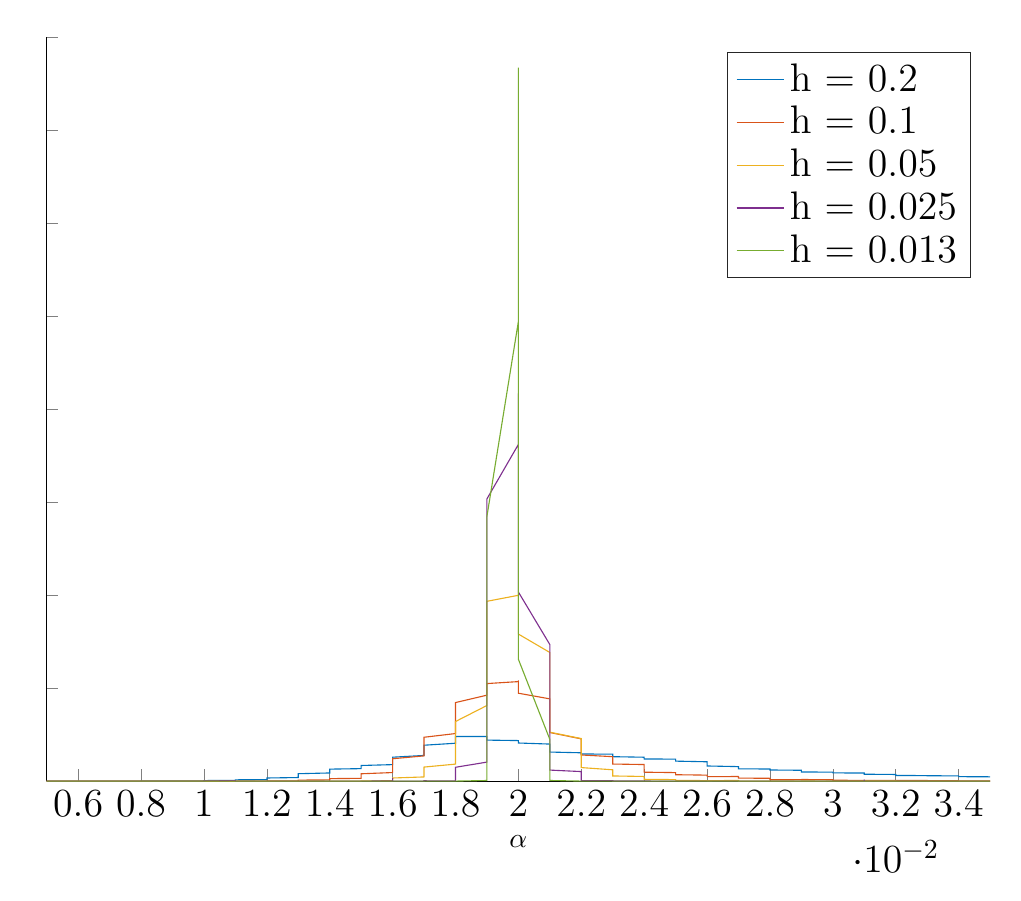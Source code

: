 % This file was created by matlab2tikz.
%
%The latest EFupdates can be retrieved from
%  http://www.mathworks.com/matlabcentral/fileexchange/22022-matlab2tikz-matlab2tikz
%where you can also make suggestions and rate matlab2tikz.
%
\definecolor{mycolor1}{rgb}{0.0,0.447,0.741}%
\definecolor{mycolor2}{rgb}{0.85,0.325,0.098}%
\definecolor{mycolor3}{rgb}{0.929,0.694,0.125}%
\definecolor{mycolor4}{rgb}{0.494,0.184,0.556}%
\definecolor{mycolor5}{rgb}{0.466,0.674,0.188}%
%
\begin{tikzpicture}

\begin{axis}[%
width=4.717in,
height=3.721in,
at={(0.791in,0.502in)},
scale only axis,
xmin=0.005,
xmax=0.035,
xlabel={$\alpha$},
ymin=0,
ymax=1600,
ytick={0,200,400,600,800,1000,1200,1400,1600},
yticklabels={\empty},
axis background/.style={fill=white},
axis x line*=bottom,
axis y line*=left,
legend style={legend cell align=left,align=left,draw=white!15!black},
ticklabel style={font=\Large},legend style={font=\Large},title style={font=\Large}
]
\addplot [color=mycolor1,solid]
  table[row sep=crcr]{%
0.005	2.253e-08\\
0.005	7.56e-08\\
0.005	2.394e-07\\
0.005	7.155e-07\\
0.006	2.018e-06\\
0.006	5.382e-06\\
0.006	1.353e-05\\
0.006	3.209e-05\\
0.006	7.187e-05\\
0.006	0.0\\
0.007	0.0\\
0.007	0.001\\
0.007	0.001\\
0.007	0.002\\
0.007	0.003\\
0.007	0.006\\
0.007	0.009\\
0.008	0.013\\
0.008	0.02\\
0.008	0.029\\
0.008	0.042\\
0.008	0.058\\
0.008	0.079\\
0.008	0.106\\
0.009	0.138\\
0.009	0.177\\
0.009	0.222\\
0.009	0.275\\
0.009	0.336\\
0.009	0.407\\
0.01	0.488\\
0.01	0.579\\
0.01	0.679\\
0.01	0.788\\
0.01	0.903\\
0.01	1.025\\
0.01	1.153\\
0.011	1.292\\
0.011	1.446\\
0.011	1.622\\
0.011	1.831\\
0.011	2.08\\
0.011	2.381\\
0.011	2.742\\
0.012	3.172\\
0.012	3.682\\
0.012	4.278\\
0.012	4.97\\
0.012	5.764\\
0.012	6.664\\
0.013	7.672\\
0.013	8.79\\
0.013	10.015\\
0.013	11.346\\
0.013	12.776\\
0.013	14.293\\
0.013	15.876\\
0.014	17.495\\
0.014	19.105\\
0.014	20.659\\
0.014	22.115\\
0.014	23.443\\
0.014	24.643\\
0.014	25.74\\
0.015	26.792\\
0.015	27.867\\
0.015	29.036\\
0.015	30.354\\
0.015	31.853\\
0.015	33.541\\
0.016	35.412\\
0.016	37.463\\
0.016	39.706\\
0.016	42.171\\
0.016	44.907\\
0.016	47.962\\
0.016	51.372\\
0.017	55.14\\
0.017	59.235\\
0.017	63.587\\
0.017	68.099\\
0.017	72.654\\
0.017	77.127\\
0.018	81.386\\
0.018	85.299\\
0.018	88.74\\
0.018	91.595\\
0.018	93.769\\
0.018	95.198\\
0.018	95.865\\
0.019	95.806\\
0.019	95.113\\
0.019	93.93\\
0.019	92.445\\
0.019	90.864\\
0.019	89.374\\
0.019	88.114\\
0.02	87.132\\
0.02	86.371\\
0.02	85.678\\
0.02	84.84\\
0.02	83.636\\
0.02	81.905\\
0.021	79.594\\
0.021	76.768\\
0.021	73.607\\
0.021	70.355\\
0.021	67.276\\
0.021	64.589\\
0.021	62.438\\
0.022	60.874\\
0.022	59.858\\
0.022	59.281\\
0.022	58.994\\
0.022	58.836\\
0.022	58.66\\
0.022	58.351\\
0.023	57.835\\
0.023	57.085\\
0.023	56.115\\
0.023	54.976\\
0.023	53.742\\
0.023	52.499\\
0.024	51.331\\
0.024	50.306\\
0.024	49.466\\
0.024	48.819\\
0.024	48.336\\
0.024	47.962\\
0.024	47.62\\
0.025	47.233\\
0.025	46.728\\
0.025	46.054\\
0.025	45.188\\
0.025	44.132\\
0.025	42.909\\
0.026	41.553\\
0.026	40.101\\
0.026	38.589\\
0.026	37.046\\
0.026	35.496\\
0.026	33.971\\
0.026	32.501\\
0.027	31.128\\
0.027	29.891\\
0.027	28.825\\
0.027	27.949\\
0.027	27.262\\
0.027	26.738\\
0.027	26.336\\
0.028	26.004\\
0.028	25.688\\
0.028	25.345\\
0.028	24.941\\
0.028	24.458\\
0.028	23.897\\
0.029	23.268\\
0.029	22.595\\
0.029	21.909\\
0.029	21.245\\
0.029	20.631\\
0.029	20.092\\
0.029	19.637\\
0.03	19.265\\
0.03	18.961\\
0.03	18.705\\
0.03	18.469\\
0.03	18.229\\
0.03	17.964\\
0.03	17.656\\
0.031	17.297\\
0.031	16.881\\
0.031	16.412\\
0.031	15.898\\
0.031	15.352\\
0.031	14.793\\
0.032	14.242\\
0.032	13.719\\
0.032	13.243\\
0.032	12.827\\
0.032	12.482\\
0.032	12.209\\
0.032	12.006\\
0.033	11.868\\
0.033	11.784\\
0.033	11.737\\
0.033	11.707\\
0.033	11.669\\
0.033	11.596\\
0.033	11.469\\
0.034	11.273\\
0.034	11.005\\
0.034	10.676\\
0.034	10.306\\
0.034	9.921\\
0.034	9.548\\
0.035	9.21\\
0.035	8.922\\
0.035	8.688\\
0.035	8.505\\
};
\addlegendentry{h = 0.2};

\addplot [color=mycolor2,solid]
  table[row sep=crcr]{%
0.005	4.528e-198\\
0.005	1.375e-189\\
0.005	2.711e-181\\
0.005	3.468e-173\\
0.006	2.88e-165\\
0.006	1.552e-157\\
0.006	5.427e-150\\
0.006	1.232e-142\\
0.006	1.815e-135\\
0.006	1.735e-128\\
0.007	1.077e-121\\
0.007	4.336e-115\\
0.007	1.133e-108\\
0.007	1.922e-102\\
0.007	2.116e-96\\
0.007	1.512e-90\\
0.007	7.013e-85\\
0.008	2.111e-79\\
0.008	4.123e-74\\
0.008	5.227e-69\\
0.008	4.301e-64\\
0.008	2.296e-59\\
0.008	7.959e-55\\
0.008	1.79e-50\\
0.009	2.613e-46\\
0.009	2.476e-42\\
0.009	1.523e-38\\
0.009	6.076e-35\\
0.009	1.574e-31\\
0.009	2.646e-28\\
0.01	2.886e-25\\
0.01	2.044e-22\\
0.01	9.392e-20\\
0.01	2.801e-17\\
0.01	5.422e-15\\
0.01	6.812e-13\\
0.01	5.554e-11\\
0.011	2.939e-09\\
0.011	1.009e-07\\
0.011	2.25e-06\\
0.011	3.261e-05\\
0.011	0.0\\
0.011	0.002\\
0.011	0.008\\
0.012	0.023\\
0.012	0.051\\
0.012	0.093\\
0.012	0.147\\
0.012	0.21\\
0.012	0.29\\
0.013	0.422\\
0.013	0.634\\
0.013	0.931\\
0.013	1.274\\
0.013	1.585\\
0.013	1.844\\
0.013	2.137\\
0.014	2.542\\
0.014	3.013\\
0.014	3.447\\
0.014	3.841\\
0.014	4.279\\
0.014	4.791\\
0.014	5.331\\
0.015	5.903\\
0.015	6.69\\
0.015	8.013\\
0.015	10.105\\
0.015	12.844\\
0.015	15.722\\
0.016	18.374\\
0.016	21.027\\
0.016	24.162\\
0.016	28.241\\
0.016	33.837\\
0.016	40.912\\
0.016	48.085\\
0.017	54.203\\
0.017	60.2\\
0.017	67.637\\
0.017	76.473\\
0.017	85.596\\
0.017	94.25\\
0.018	102.234\\
0.018	110.359\\
0.018	120.312\\
0.018	131.905\\
0.018	143.113\\
0.018	154.556\\
0.018	168.815\\
0.019	184.735\\
0.019	197.41\\
0.019	203.387\\
0.019	203.969\\
0.019	203.76\\
0.019	205.763\\
0.019	209.66\\
0.02	213.927\\
0.02	216.416\\
0.02	214.815\\
0.02	208.742\\
0.02	199.739\\
0.02	188.945\\
0.021	176.789\\
0.021	164.373\\
0.021	153.305\\
0.021	143.532\\
0.021	132.771\\
0.021	119.391\\
0.021	104.411\\
0.022	90.823\\
0.022	81.601\\
0.022	76.746\\
0.022	73.023\\
0.022	67.754\\
0.022	61.467\\
0.022	56.183\\
0.023	52.489\\
0.023	49.208\\
0.023	45.3\\
0.023	41.211\\
0.023	38.184\\
0.023	36.667\\
0.024	35.59\\
0.024	33.292\\
0.024	29.319\\
0.024	24.975\\
0.024	21.852\\
0.024	20.196\\
0.024	19.156\\
0.025	18.261\\
0.025	17.675\\
0.025	17.152\\
0.025	16.134\\
0.025	14.794\\
0.025	13.711\\
0.026	12.836\\
0.026	11.841\\
0.026	10.864\\
0.026	10.167\\
0.026	9.698\\
0.026	9.405\\
0.026	9.459\\
0.027	9.872\\
0.027	10.212\\
0.027	9.917\\
0.027	8.942\\
0.027	7.828\\
0.027	7.008\\
0.027	6.452\\
0.028	6.003\\
0.028	5.576\\
0.028	4.975\\
0.028	4.077\\
0.028	3.197\\
0.028	2.816\\
0.029	3.07\\
0.029	3.636\\
0.029	4.053\\
0.029	4.155\\
0.029	4.084\\
0.029	3.883\\
0.029	3.445\\
0.03	2.887\\
0.03	2.522\\
0.03	2.468\\
0.03	2.543\\
0.03	2.521\\
0.03	2.297\\
0.03	1.903\\
0.031	1.488\\
0.031	1.239\\
0.031	1.212\\
0.031	1.284\\
0.031	1.321\\
0.031	1.304\\
0.032	1.238\\
0.032	1.098\\
0.032	0.937\\
0.032	0.886\\
0.032	0.998\\
0.032	1.197\\
0.032	1.328\\
0.033	1.298\\
0.033	1.224\\
0.033	1.283\\
0.033	1.406\\
0.033	1.368\\
0.033	1.141\\
0.033	0.938\\
0.034	0.899\\
0.034	0.927\\
0.034	0.845\\
0.034	0.648\\
0.034	0.459\\
0.034	0.356\\
0.035	0.343\\
0.035	0.362\\
0.035	0.35\\
0.035	0.306\\
};
\addlegendentry{h = 0.1};

\addplot [color=mycolor3,solid]
  table[row sep=crcr]{%
0.005	0\\
0.005	0\\
0.005	0\\
0.005	0\\
0.006	0\\
0.006	0\\
0.006	0\\
0.006	0\\
0.006	0\\
0.006	0\\
0.007	0\\
0.007	0\\
0.007	0\\
0.007	0\\
0.007	0\\
0.007	0\\
0.007	0\\
0.008	0\\
0.008	0\\
0.008	0\\
0.008	0\\
0.008	0\\
0.008	0\\
0.008	0\\
0.009	0\\
0.009	0\\
0.009	0\\
0.009	0\\
0.009	0\\
0.009	0\\
0.01	0\\
0.01	0\\
0.01	0\\
0.01	0\\
0.01	3.626e-313\\
0.01	2.345e-293\\
0.01	3.384e-274\\
0.011	1.09e-255\\
0.011	7.834e-238\\
0.011	1.257e-220\\
0.011	4.499e-204\\
0.011	3.595e-188\\
0.011	6.41e-173\\
0.011	2.551e-158\\
0.012	2.265e-144\\
0.012	4.49e-131\\
0.012	1.986e-118\\
0.012	1.96e-106\\
0.012	4.319e-95\\
0.012	2.124e-84\\
0.013	2.33e-74\\
0.013	5.706e-65\\
0.013	3.118e-56\\
0.013	3.804e-48\\
0.013	1.035e-40\\
0.013	6.289e-34\\
0.013	8.527e-28\\
0.014	2.58e-22\\
0.014	1.742e-17\\
0.014	2.625e-13\\
0.014	8.829e-10\\
0.014	6.627e-07\\
0.014	0.0\\
0.014	0.004\\
0.015	0.042\\
0.015	0.131\\
0.015	0.159\\
0.015	0.105\\
0.015	0.212\\
0.015	0.37\\
0.016	0.788\\
0.016	1.642\\
0.016	2.151\\
0.016	2.076\\
0.016	2.16\\
0.016	3.953\\
0.016	6.661\\
0.017	8.934\\
0.017	11.429\\
0.017	14.677\\
0.017	17.03\\
0.017	21.131\\
0.017	30.166\\
0.018	36.503\\
0.018	39.738\\
0.018	51.008\\
0.018	66.381\\
0.018	80.878\\
0.018	100.859\\
0.018	128.041\\
0.019	162.547\\
0.019	200.974\\
0.019	235.952\\
0.019	270.055\\
0.019	302.647\\
0.019	346.387\\
0.019	386.53\\
0.02	399.456\\
0.02	407.065\\
0.02	395.441\\
0.02	377.716\\
0.02	348.888\\
0.02	316.125\\
0.021	276.536\\
0.021	230.829\\
0.021	211.732\\
0.021	192.2\\
0.021	155.279\\
0.021	121.134\\
0.021	105.166\\
0.022	91.433\\
0.022	82.19\\
0.022	66.484\\
0.022	49.904\\
0.022	39.616\\
0.022	34.106\\
0.022	29.045\\
0.023	24.314\\
0.023	20.409\\
0.023	18.807\\
0.023	17.337\\
0.023	13.475\\
0.023	11.043\\
0.024	9.964\\
0.024	8.145\\
0.024	6.16\\
0.024	5.173\\
0.024	4.209\\
0.024	3.994\\
0.024	3.887\\
0.025	3.155\\
0.025	2.577\\
0.025	1.731\\
0.025	1.28\\
0.025	1.297\\
0.025	1.43\\
0.026	1.094\\
0.026	0.841\\
0.026	1.049\\
0.026	0.987\\
0.026	0.481\\
0.026	0.201\\
0.026	0.731\\
0.027	1.535\\
0.027	0.833\\
0.027	0.288\\
0.027	0.24\\
0.027	0.202\\
0.027	0.063\\
0.027	0.005\\
0.028	8.47e-05\\
0.028	0.001\\
0.028	0.014\\
0.028	0.057\\
0.028	0.05\\
0.028	0.01\\
0.029	0.005\\
0.029	0.036\\
0.029	0.065\\
0.029	0.042\\
0.029	0.074\\
0.029	0.131\\
0.029	0.133\\
0.03	0.042\\
0.03	0.003\\
0.03	0.0\\
0.03	0.007\\
0.03	0.062\\
0.03	0.13\\
0.03	0.06\\
0.031	0.006\\
0.031	0.0\\
0.031	1.856e-06\\
0.031	0.001\\
0.031	0.02\\
0.031	0.133\\
0.032	0.213\\
0.032	0.123\\
0.032	0.037\\
0.032	0.004\\
0.032	9.178e-05\\
0.032	4.946e-08\\
0.032	1.554e-05\\
0.033	0.002\\
0.033	0.034\\
0.033	0.119\\
0.033	0.093\\
0.033	0.016\\
0.033	0.001\\
0.033	0\\
0.034	0\\
0.034	0\\
0.034	0\\
0.034	0\\
0.034	0\\
0.034	0\\
0.035	0\\
0.035	0\\
0.035	0\\
0.035	0\\
};
\addlegendentry{h = 0.05};

\addplot [color=mycolor4,solid]
  table[row sep=crcr]{%
0.005	0\\
0.005	0\\
0.005	0\\
0.005	0\\
0.006	0\\
0.006	0\\
0.006	0\\
0.006	0\\
0.006	0\\
0.006	0\\
0.007	0\\
0.007	0\\
0.007	0\\
0.007	0\\
0.007	0\\
0.007	0\\
0.007	0\\
0.008	0\\
0.008	0\\
0.008	0\\
0.008	0\\
0.008	0\\
0.008	3.754e-283\\
0.008	3.75e-246\\
0.009	9.29e-212\\
0.009	5.709e-180\\
0.009	8.704e-151\\
0.009	3.292e-124\\
0.009	3.089e-100\\
0.009	7.188e-79\\
0.01	4.15e-60\\
0.01	5.944e-44\\
0.01	2.112e-30\\
0.01	1.861e-19\\
0.01	4.07e-11\\
0.01	2.207e-05\\
0.01	0.297\\
0.011	0.991\\
0.011	0.008\\
0.011	0\\
0.011	0\\
0.011	0\\
0.011	0\\
0.011	0\\
0.012	0\\
0.012	0\\
0.012	0\\
0.012	0\\
0.012	0\\
0.012	0\\
0.013	0\\
0.013	0\\
0.013	0\\
0.013	0\\
0.013	0\\
0.013	0\\
0.013	1.332e-295\\
0.014	9.157e-258\\
0.014	1.561e-222\\
0.014	6.604e-190\\
0.014	6.929e-160\\
0.014	1.803e-132\\
0.014	1.164e-107\\
0.014	1.865e-85\\
0.015	7.411e-66\\
0.015	7.305e-49\\
0.015	1.786e-34\\
0.015	1.083e-22\\
0.015	1.63e-13\\
0.015	6.085e-07\\
0.016	0.282\\
0.016	6.472\\
0.016	0.369\\
0.016	1.576e-62\\
0.016	5.143e-46\\
0.016	4.163e-32\\
0.016	8.357e-21\\
0.017	4.162e-12\\
0.017	5.143e-06\\
0.017	0.103\\
0.017	1.288\\
0.017	0.256\\
0.017	0.643\\
0.018	0.505\\
0.018	1.334\\
0.018	2.917\\
0.018	7.721\\
0.018	9.058\\
0.018	17.861\\
0.018	29.708\\
0.019	40.816\\
0.019	70.01\\
0.019	124.695\\
0.019	195.53\\
0.019	285.672\\
0.019	434.982\\
0.019	606.749\\
0.02	723.779\\
0.02	833.409\\
0.02	750.908\\
0.02	660.681\\
0.02	543.722\\
0.02	406.589\\
0.021	293.559\\
0.021	181.427\\
0.021	120.353\\
0.021	86.295\\
0.021	58.699\\
0.021	36.132\\
0.021	23.661\\
0.022	20.474\\
0.022	9.699\\
0.022	7.244\\
0.022	3.774\\
0.022	3.425\\
0.022	2.906\\
0.022	1.167\\
0.023	0.981\\
0.023	0.802\\
0.023	2.026\\
0.023	2.232\\
0.023	0.629\\
0.023	0.135\\
0.024	0.245\\
0.024	0.323\\
0.024	0.043\\
0.024	5.218e-05\\
0.024	5.921e-06\\
0.024	0.017\\
0.024	0.118\\
0.025	0.002\\
0.025	0\\
0.025	0\\
0.025	0\\
0.025	0\\
0.025	0\\
0.026	0\\
0.026	0\\
0.026	0\\
0.026	0\\
0.026	0\\
0.026	0\\
0.026	0\\
0.027	0\\
0.027	0\\
0.027	0\\
0.027	0\\
0.027	0\\
0.027	0\\
0.027	0\\
0.028	0\\
0.028	0\\
0.028	0\\
0.028	0\\
0.028	0\\
0.028	0\\
0.029	0\\
0.029	6.539e-312\\
0.029	5.292e-273\\
0.029	1.063e-236\\
0.029	5.293e-203\\
0.029	6.54e-172\\
0.029	2.004e-143\\
0.03	1.524e-117\\
0.03	2.875e-94\\
0.03	1.345e-73\\
0.03	1.561e-55\\
0.03	4.496e-40\\
0.03	3.211e-27\\
0.03	5.69e-17\\
0.031	2.501e-09\\
0.031	0.012\\
0.031	3.32\\
0.031	2.228\\
0.031	0.004\\
0.031	0\\
0.032	0\\
0.032	0\\
0.032	0\\
0.032	0\\
0.032	0\\
0.032	0\\
0.032	0\\
0.033	0\\
0.033	0\\
0.033	0\\
0.033	0\\
0.033	0\\
0.033	0\\
0.033	0\\
0.034	0\\
0.034	0\\
0.034	0\\
0.034	0\\
0.034	0\\
0.034	0\\
0.035	0\\
0.035	0\\
0.035	0\\
0.035	0\\
};
\addlegendentry{h = 0.025};

\addplot [color=mycolor5,solid]
  table[row sep=crcr]{%
0.005	0\\
0.005	0\\
0.005	0\\
0.005	0\\
0.006	0\\
0.006	0\\
0.006	0\\
0.006	0\\
0.006	0\\
0.006	0\\
0.007	0\\
0.007	0\\
0.007	0\\
0.007	0\\
0.007	0\\
0.007	0\\
0.007	0\\
0.008	0\\
0.008	0\\
0.008	0\\
0.008	0\\
0.008	0\\
0.008	0\\
0.008	0\\
0.009	0\\
0.009	0\\
0.009	0\\
0.009	0\\
0.009	0\\
0.009	0\\
0.01	0\\
0.01	0\\
0.01	0\\
0.01	0\\
0.01	0\\
0.01	0\\
0.01	0\\
0.011	0\\
0.011	0\\
0.011	0\\
0.011	0\\
0.011	0\\
0.011	0\\
0.011	0\\
0.012	0\\
0.012	0\\
0.012	0\\
0.012	0\\
0.012	0\\
0.012	0\\
0.013	0\\
0.013	0\\
0.013	0\\
0.013	0\\
0.013	8.401e-249\\
0.013	1.215e-185\\
0.013	9.033e-132\\
0.014	3.449e-87\\
0.014	6.766e-52\\
0.014	6.819e-26\\
0.014	3.531e-09\\
0.014	0.376\\
0.014	0.005\\
0.014	0\\
0.015	0\\
0.015	0\\
0.015	0\\
0.015	0\\
0.015	0\\
0.015	0\\
0.016	0\\
0.016	0\\
0.016	0\\
0.016	0\\
0.016	0\\
0.016	0\\
0.016	0\\
0.017	0\\
0.017	0\\
0.017	0\\
0.017	0\\
0.017	0\\
0.017	3.1e-271\\
0.018	4.553e-205\\
0.018	3.436e-148\\
0.018	1.332e-100\\
0.018	2.654e-62\\
0.018	2.716e-33\\
0.018	1.428e-13\\
0.018	0.009\\
0.019	1.266\\
0.019	0.539\\
0.019	10.724\\
0.019	21.016\\
0.019	104.25\\
0.019	212.51\\
0.019	569.212\\
0.02	988.064\\
0.02	1533.917\\
0.02	1319.861\\
0.02	925.984\\
0.02	517.038\\
0.02	261.944\\
0.021	89.753\\
0.021	33.204\\
0.021	16.877\\
0.021	9.831\\
0.021	3.958\\
0.021	0.684\\
0.021	1.297\\
0.022	0\\
0.022	0\\
0.022	0\\
0.022	0\\
0.022	0\\
0.022	0\\
0.022	0\\
0.023	0\\
0.023	0\\
0.023	0\\
0.023	0\\
0.023	0\\
0.023	0\\
0.024	0\\
0.024	0\\
0.024	0\\
0.024	0\\
0.024	0\\
0.024	0\\
0.024	0\\
0.025	0\\
0.025	0\\
0.025	0\\
0.025	0\\
0.025	0\\
0.025	0\\
0.026	0\\
0.026	0\\
0.026	1.579e-274\\
0.026	6.254e-208\\
0.026	1.272e-150\\
0.026	1.33e-102\\
0.026	7.14e-64\\
0.027	1.97e-34\\
0.027	2.791e-14\\
0.027	0.041\\
0.027	1.52\\
0.027	0\\
0.027	0\\
0.027	0\\
0.028	0\\
0.028	0\\
0.028	0\\
0.028	0\\
0.028	0\\
0.028	0\\
0.029	0\\
0.029	0\\
0.029	0\\
0.029	0\\
0.029	0\\
0.029	0\\
0.029	0\\
0.03	0\\
0.03	0\\
0.03	0\\
0.03	0\\
0.03	0\\
0.03	0\\
0.03	0\\
0.031	0\\
0.031	0\\
0.031	0\\
0.031	0\\
0.031	0\\
0.031	0\\
0.032	0\\
0.032	0\\
0.032	0\\
0.032	0\\
0.032	0\\
0.032	0\\
0.032	0\\
0.033	0\\
0.033	0\\
0.033	0\\
0.033	0\\
0.033	0\\
0.033	0\\
0.033	0\\
0.034	0\\
0.034	0\\
0.034	0\\
0.034	0\\
0.034	0\\
0.034	0\\
0.035	0\\
0.035	0\\
0.035	0\\
0.035	0\\
};
\addlegendentry{h = 0.013};

\end{axis}
\end{tikzpicture}%